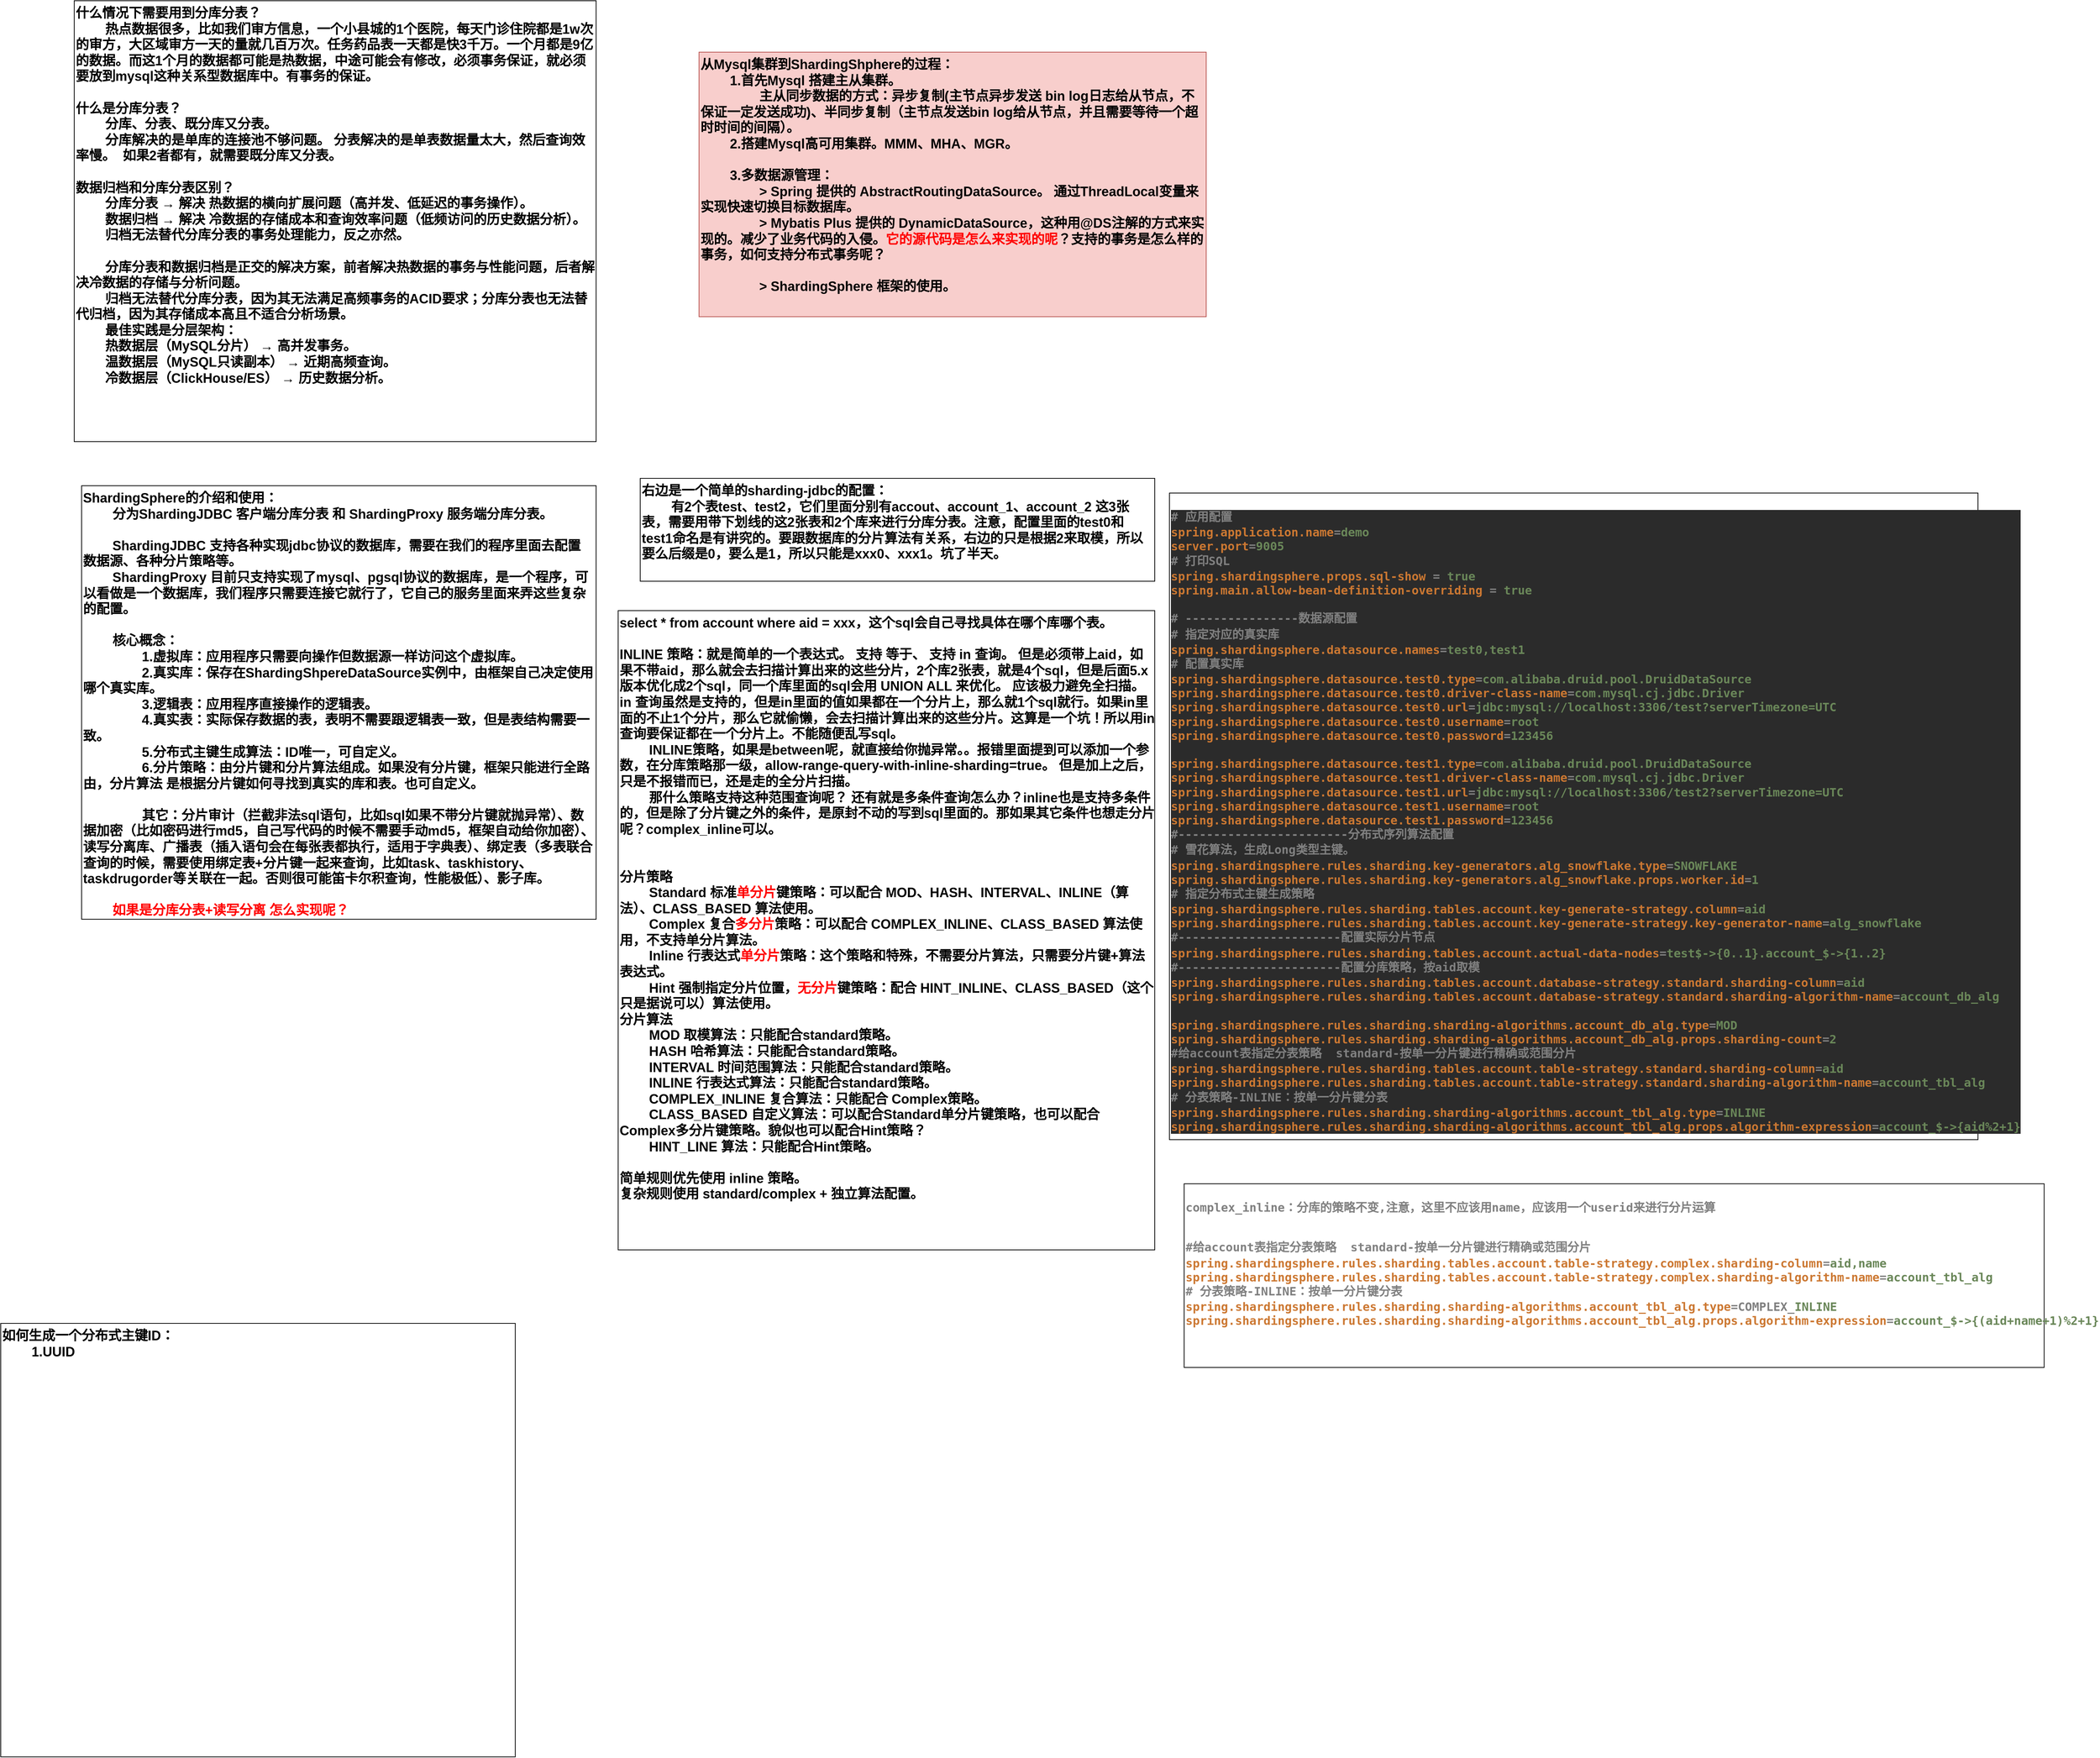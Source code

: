 <mxfile version="26.1.1">
  <diagram name="第 1 页" id="89eAlUvdY-vfsUuqKLdn">
    <mxGraphModel dx="1997" dy="1026" grid="1" gridSize="10" guides="1" tooltips="1" connect="1" arrows="1" fold="1" page="1" pageScale="1" pageWidth="827" pageHeight="1169" math="0" shadow="0">
      <root>
        <mxCell id="0" />
        <mxCell id="1" parent="0" />
        <mxCell id="RwhGDpmJjXARNoensnjg-1" value="什么情况下需要用到分库分表？&lt;div&gt;&lt;span style=&quot;white-space: pre;&quot;&gt;&#x9;&lt;/span&gt;热点数据很多，比如我们审方信息，一个小县城的1个医院，每天门诊住院都是1w次的审方，大区域审方一天的量就几百万次。任务药品表一天都是快3千万。一个月都是9亿的数据。而这1个月的数据都可能是热数据，中途可能会有修改，必须事务保证，就必须要放到mysql这种关系型数据库中。有事务的保证。&amp;nbsp;&lt;br&gt;&lt;/div&gt;&lt;div&gt;&lt;br&gt;&lt;/div&gt;&lt;div&gt;什么是分库分表？&lt;/div&gt;&lt;div&gt;&lt;span style=&quot;white-space: pre;&quot;&gt;&#x9;&lt;/span&gt;分库、分表、既分库又分表。&lt;br&gt;&lt;/div&gt;&lt;div&gt;&lt;span style=&quot;white-space: pre;&quot;&gt;&#x9;&lt;/span&gt;分库解决的是单库的连接池不够问题。 分表解决的是单表数据量太大，然后查询效率慢。&amp;nbsp; 如果2者都有，就需要既分库又分表。&lt;br&gt;&lt;/div&gt;&lt;div&gt;&lt;br&gt;&lt;/div&gt;&lt;div&gt;数据归档和分库分表区别？&lt;/div&gt;&lt;div&gt;&lt;span style=&quot;white-space: pre;&quot;&gt;&#x9;&lt;/span&gt;&lt;span style=&quot;background-color: transparent;&quot;&gt;分库分表​ → 解决 ​热数据的横向扩展问题​（高并发、低延迟的事务操作）。&lt;br&gt;​&lt;span style=&quot;white-space: pre;&quot;&gt;&#x9;&lt;/span&gt;数据归档​ → 解决 ​冷数据的存储成本和查询效率问题​（低频访问的历史数据分析）。&lt;br&gt;&lt;span style=&quot;white-space: pre;&quot;&gt;&#x9;&lt;/span&gt;归档无法替代分库分表的事务处理能力，反之亦然。&lt;/span&gt;&lt;br&gt;&lt;/div&gt;&lt;div&gt;&lt;span style=&quot;background-color: transparent;&quot;&gt;&lt;br&gt;&lt;/span&gt;&lt;/div&gt;&lt;div&gt;&lt;span style=&quot;background-color: transparent;&quot;&gt;&lt;span style=&quot;white-space: pre;&quot;&gt;&#x9;&lt;/span&gt;&lt;/span&gt;&lt;span style=&quot;background-color: transparent;&quot;&gt;分库分表和数据归档是正交的解决方案，前者解决热数据的事务与性能问题，后者解决冷数据的存储与分析问题。&lt;br&gt;​&lt;span style=&quot;white-space: pre;&quot;&gt;&#x9;&lt;/span&gt;归档无法替代分库分表，因为其无法满足高频事务的ACID要求；分库分表也无法替代归档，因为其存储成本高且不适合分析场景。&lt;br&gt;​&lt;span style=&quot;white-space: pre;&quot;&gt;&#x9;&lt;/span&gt;最佳实践是分层架构：&lt;br&gt;&lt;span style=&quot;white-space: pre;&quot;&gt;&#x9;&lt;/span&gt;热数据层（MySQL分片） → 高并发事务。&lt;br&gt;&lt;span style=&quot;white-space: pre;&quot;&gt;&#x9;&lt;/span&gt;温数据层（MySQL只读副本） → 近期高频查询。&lt;br&gt;&lt;span style=&quot;white-space: pre;&quot;&gt;&#x9;&lt;/span&gt;冷数据层（ClickHouse/ES） → 历史数据分析。&lt;/span&gt;&lt;/div&gt;&lt;div&gt;&lt;span style=&quot;background-color: transparent;&quot;&gt;&lt;br&gt;&lt;br&gt;&lt;/span&gt;&lt;/div&gt;" style="rounded=0;whiteSpace=wrap;html=1;fontSize=18;fontStyle=1;verticalAlign=top;align=left;" parent="1" vertex="1">
          <mxGeometry x="250" y="190" width="710" height="600" as="geometry" />
        </mxCell>
        <mxCell id="RwhGDpmJjXARNoensnjg-2" value="从Mysql集群到ShardingShphere的过程：&lt;div&gt;&lt;span style=&quot;white-space: pre;&quot;&gt;&#x9;&lt;/span&gt;1.首先Mysql 搭建主从集群。&lt;br&gt;&lt;/div&gt;&lt;div&gt;&lt;span style=&quot;white-space: pre;&quot;&gt;&#x9;&lt;/span&gt;&lt;span style=&quot;white-space: pre;&quot;&gt;&#x9;&lt;/span&gt;主从同步数据的方式：异步复制(主节点异步发送 bin log日志给从节点，不保证一定发送成功)、半同步复制（主节点发送bin log给从节点，并且需要等待一个超时时间的间隔）。&lt;br&gt;&lt;/div&gt;&lt;div&gt;&lt;span style=&quot;white-space: pre;&quot;&gt;&#x9;&lt;/span&gt;2.搭建Mysql高可用集群。MMM、MHA、MGR。&lt;/div&gt;&lt;div&gt;&lt;span style=&quot;white-space: pre;&quot;&gt;&#x9;&lt;/span&gt;&lt;br&gt;&lt;/div&gt;&lt;div&gt;&lt;span style=&quot;white-space: pre;&quot;&gt;&#x9;&lt;/span&gt;3.多数据源管理：&lt;br&gt;&lt;/div&gt;&lt;div&gt;&lt;span style=&quot;white-space: pre;&quot;&gt;&#x9;&lt;/span&gt;&lt;span style=&quot;white-space: pre;&quot;&gt;&#x9;&lt;/span&gt;&amp;gt; Spring 提供的 AbstractRoutingDataSource。 通过ThreadLocal变量来实现快速切换目标数据库。&lt;br&gt;&lt;/div&gt;&lt;div&gt;&lt;span style=&quot;white-space: pre;&quot;&gt;&#x9;&lt;/span&gt;&lt;span style=&quot;white-space: pre;&quot;&gt;&#x9;&lt;/span&gt;&amp;gt; Mybatis Plus 提供的 DynamicDataSource，这种用@DS注解的方式来实现的。减少了业务代码的入侵。&lt;font style=&quot;color: rgb(255, 0, 0);&quot;&gt;它的源代码是怎么来实现的呢&lt;/font&gt;？支持的事务是怎么样的事务，如何支持分布式事务呢？&lt;br&gt;&lt;/div&gt;&lt;div&gt;&lt;br&gt;&lt;/div&gt;&lt;div&gt;&lt;span style=&quot;white-space: pre;&quot;&gt;&#x9;&lt;/span&gt;&lt;span style=&quot;white-space: pre;&quot;&gt;&#x9;&lt;/span&gt;&amp;gt; ShardingSphere 框架的使用。&lt;br&gt;&lt;/div&gt;" style="rounded=0;whiteSpace=wrap;html=1;fontSize=18;fontStyle=1;verticalAlign=top;align=left;fillColor=#f8cecc;strokeColor=#b85450;" parent="1" vertex="1">
          <mxGeometry x="1100" y="260" width="690" height="360" as="geometry" />
        </mxCell>
        <mxCell id="RwhGDpmJjXARNoensnjg-3" value="&lt;div&gt;&lt;span style=&quot;background-color: transparent;&quot;&gt;ShardingSphere的介绍和使用：&lt;/span&gt;&lt;/div&gt;&lt;div&gt;&lt;span style=&quot;background-color: transparent;&quot;&gt;&lt;span style=&quot;white-space: pre;&quot;&gt;&#x9;&lt;/span&gt;分为ShardingJDBC 客户端分库分表 和 ShardingProxy 服务端分库分表。&lt;br&gt;&lt;/span&gt;&lt;/div&gt;&lt;div&gt;&lt;span style=&quot;background-color: transparent;&quot;&gt;&lt;br&gt;&lt;/span&gt;&lt;/div&gt;&lt;div&gt;&lt;span style=&quot;background-color: transparent;&quot;&gt;&lt;span style=&quot;white-space: pre;&quot;&gt;&#x9;&lt;/span&gt;ShardingJDBC 支持各种实现jdbc协议的数据库，需要在我们的程序里面去配置 数据源、各种分片策略等。&lt;/span&gt;&lt;/div&gt;&lt;div&gt;&lt;span style=&quot;background-color: transparent;&quot;&gt;&lt;span style=&quot;white-space: pre;&quot;&gt;&#x9;&lt;/span&gt;ShardingProxy 目前只支持实现了mysql、pgsql协议的数据库，是一个程序，可以看做是一个数据库，我们程序只需要连接它就行了，它自己的服务里面来弄这些复杂的配置。&lt;br&gt;&lt;/span&gt;&lt;/div&gt;&lt;div&gt;&lt;span style=&quot;background-color: transparent;&quot;&gt;&lt;br&gt;&lt;/span&gt;&lt;/div&gt;&lt;div&gt;&lt;span style=&quot;background-color: transparent;&quot;&gt;&lt;span style=&quot;white-space: pre;&quot;&gt;&#x9;&lt;/span&gt;核心概念：&lt;br&gt;&lt;/span&gt;&lt;/div&gt;&lt;div&gt;&lt;span style=&quot;background-color: transparent;&quot;&gt;&lt;span style=&quot;white-space: pre;&quot;&gt;&#x9;&lt;/span&gt;&lt;span style=&quot;white-space: pre;&quot;&gt;&#x9;&lt;/span&gt;1.虚拟库：应用程序只需要向操作但数据源一样访问这个虚拟库。&lt;br&gt;&lt;/span&gt;&lt;/div&gt;&lt;div&gt;&lt;span style=&quot;background-color: transparent;&quot;&gt;&lt;span style=&quot;white-space: pre;&quot;&gt;&#x9;&lt;/span&gt;&lt;span style=&quot;white-space: pre;&quot;&gt;&#x9;&lt;/span&gt;2.真实库：保存在ShardingShpereDataSource实例中，由框架自己决定使用哪个真实库。&lt;br&gt;&lt;/span&gt;&lt;/div&gt;&lt;div&gt;&lt;span style=&quot;background-color: transparent;&quot;&gt;&lt;span style=&quot;white-space: pre;&quot;&gt;&#x9;&lt;/span&gt;&lt;span style=&quot;white-space: pre;&quot;&gt;&#x9;&lt;/span&gt;3.逻辑表：应用程序直接操作的逻辑表。&lt;br&gt;&lt;/span&gt;&lt;/div&gt;&lt;div&gt;&lt;span style=&quot;background-color: transparent;&quot;&gt;&lt;span style=&quot;white-space: pre;&quot;&gt;&#x9;&lt;/span&gt;&lt;span style=&quot;white-space: pre;&quot;&gt;&#x9;&lt;/span&gt;4.真实表：实际保存数据的表，表明不需要跟逻辑表一致，但是表结构需要一致。&lt;br&gt;&lt;/span&gt;&lt;/div&gt;&lt;div&gt;&lt;span style=&quot;background-color: transparent;&quot;&gt;&lt;span style=&quot;white-space: pre;&quot;&gt;&#x9;&lt;/span&gt;&lt;span style=&quot;white-space: pre;&quot;&gt;&#x9;&lt;/span&gt;5.分布式主键生成算法：ID唯一，可自定义。&lt;br&gt;&lt;/span&gt;&lt;/div&gt;&lt;div&gt;&lt;span style=&quot;background-color: transparent;&quot;&gt;&lt;span style=&quot;white-space: pre;&quot;&gt;&#x9;&lt;/span&gt;&lt;span style=&quot;white-space: pre;&quot;&gt;&#x9;&lt;/span&gt;6.分片策略：由分片键和分片算法组成。如果没有分片键，框架只能进行全路由，分片算法 是根据分片键如何寻找到真实的库和表。也可自定义。&lt;br&gt;&lt;/span&gt;&lt;/div&gt;&lt;div&gt;&lt;span style=&quot;background-color: transparent;&quot;&gt;&lt;br&gt;&lt;/span&gt;&lt;/div&gt;&lt;div&gt;&lt;span style=&quot;background-color: transparent;&quot;&gt;&lt;span style=&quot;white-space: pre;&quot;&gt;&#x9;&lt;/span&gt;&lt;span style=&quot;white-space: pre;&quot;&gt;&#x9;&lt;/span&gt;其它：分片审计（拦截非法sql语句，比如sql如果不带分片键就抛异常）、数据加密（比如密码进行md5，自己写代码的时候不需要手动md5，框架自动给你加密）、读写分离库、广播表（插入语句会在每张表都执行，适用于字典表）、绑定表（多表联合查询的时候，需要使用绑定表+分片键一起来查询，比如task、taskhistory、taskdrugorder等关联在一起。否则很可能笛卡尔积查询，性能极低）、影子库。&lt;br&gt;&lt;/span&gt;&lt;/div&gt;&lt;div&gt;&lt;span style=&quot;background-color: transparent;&quot;&gt;&lt;br&gt;&lt;/span&gt;&lt;/div&gt;&lt;div&gt;&lt;span style=&quot;background-color: transparent;&quot;&gt;&lt;font style=&quot;color: rgb(255, 0, 0);&quot;&gt;&lt;span style=&quot;white-space: pre;&quot;&gt;&#x9;&lt;/span&gt;如果是分库分表+读写分离 怎么实现呢？&lt;/font&gt;&lt;br&gt;&lt;/span&gt;&lt;/div&gt;" style="rounded=0;whiteSpace=wrap;html=1;fontSize=18;fontStyle=1;verticalAlign=top;align=left;" parent="1" vertex="1">
          <mxGeometry x="260" y="850" width="700" height="590" as="geometry" />
        </mxCell>
        <mxCell id="g64Nd9Q6wCNAMY9zqfhi-1" value="&lt;div&gt;&lt;div style=&quot;background-color:#2b2b2b;color:#a9b7c6&quot;&gt;&lt;pre style=&quot;font-family:&#39;JetBrains Mono&#39;,monospace;font-size:12.0pt;&quot;&gt;&lt;span style=&quot;color:#808080;&quot;&gt;# &lt;/span&gt;&lt;span style=&quot;color:#808080;font-family:&#39;Courier New&#39;,monospace;&quot;&gt;应用配置&lt;br&gt;&lt;/span&gt;&lt;span style=&quot;color:#cc7832;&quot;&gt;spring.application.name&lt;/span&gt;&lt;span style=&quot;color:#808080;&quot;&gt;=&lt;/span&gt;&lt;span style=&quot;color:#6a8759;&quot;&gt;demo&lt;br&gt;&lt;/span&gt;&lt;span style=&quot;color:#cc7832;&quot;&gt;server.port&lt;/span&gt;&lt;span style=&quot;color:#808080;&quot;&gt;=&lt;/span&gt;&lt;span style=&quot;color:#6a8759;&quot;&gt;9005&lt;br&gt;&lt;/span&gt;&lt;span style=&quot;color:#808080;&quot;&gt;# &lt;/span&gt;&lt;span style=&quot;color:#808080;font-family:&#39;Courier New&#39;,monospace;&quot;&gt;打印&lt;/span&gt;&lt;span style=&quot;color:#808080;&quot;&gt;SQL&lt;br&gt;&lt;/span&gt;&lt;span style=&quot;color:#cc7832;&quot;&gt;spring.shardingsphere.props.sql-show &lt;/span&gt;&lt;span style=&quot;color:#808080;&quot;&gt;= &lt;/span&gt;&lt;span style=&quot;color:#6a8759;&quot;&gt;true&lt;br&gt;&lt;/span&gt;&lt;span style=&quot;color:#cc7832;&quot;&gt;spring.main.allow-bean-definition-overriding &lt;/span&gt;&lt;span style=&quot;color:#808080;&quot;&gt;= &lt;/span&gt;&lt;span style=&quot;color:#6a8759;&quot;&gt;true&lt;br&gt;&lt;/span&gt;&lt;span style=&quot;color:#6a8759;&quot;&gt;&lt;br&gt;&lt;/span&gt;&lt;span style=&quot;color:#808080;&quot;&gt;# ----------------&lt;/span&gt;&lt;span style=&quot;color:#808080;font-family:&#39;Courier New&#39;,monospace;&quot;&gt;数据源配置&lt;br&gt;&lt;/span&gt;&lt;span style=&quot;color:#808080;&quot;&gt;# &lt;/span&gt;&lt;span style=&quot;color:#808080;font-family:&#39;Courier New&#39;,monospace;&quot;&gt;指定对应的真实库&lt;br&gt;&lt;/span&gt;&lt;span style=&quot;color:#cc7832;&quot;&gt;spring.shardingsphere.datasource.names&lt;/span&gt;&lt;span style=&quot;color:#808080;&quot;&gt;=&lt;/span&gt;&lt;span style=&quot;color:#6a8759;&quot;&gt;test0,test1&lt;br&gt;&lt;/span&gt;&lt;span style=&quot;color:#808080;&quot;&gt;# &lt;/span&gt;&lt;span style=&quot;color:#808080;font-family:&#39;Courier New&#39;,monospace;&quot;&gt;配置真实库&lt;br&gt;&lt;/span&gt;&lt;span style=&quot;color:#cc7832;&quot;&gt;spring.shardingsphere.datasource.test0.type&lt;/span&gt;&lt;span style=&quot;color:#808080;&quot;&gt;=&lt;/span&gt;&lt;span style=&quot;color:#6a8759;&quot;&gt;com.alibaba.druid.pool.DruidDataSource&lt;br&gt;&lt;/span&gt;&lt;span style=&quot;color:#cc7832;&quot;&gt;spring.shardingsphere.datasource.test0.driver-class-name&lt;/span&gt;&lt;span style=&quot;color:#808080;&quot;&gt;=&lt;/span&gt;&lt;span style=&quot;color:#6a8759;&quot;&gt;com.mysql.cj.jdbc.Driver&lt;br&gt;&lt;/span&gt;&lt;span style=&quot;color:#cc7832;&quot;&gt;spring.shardingsphere.datasource.test0.url&lt;/span&gt;&lt;span style=&quot;color:#808080;&quot;&gt;=&lt;/span&gt;&lt;span style=&quot;color:#6a8759;&quot;&gt;jdbc:mysql://localhost:3306/test?serverTimezone=UTC&lt;br&gt;&lt;/span&gt;&lt;span style=&quot;color:#cc7832;&quot;&gt;spring.shardingsphere.datasource.test0.username&lt;/span&gt;&lt;span style=&quot;color:#808080;&quot;&gt;=&lt;/span&gt;&lt;span style=&quot;color:#6a8759;&quot;&gt;root&lt;br&gt;&lt;/span&gt;&lt;span style=&quot;color:#cc7832;&quot;&gt;spring.shardingsphere.datasource.test0.password&lt;/span&gt;&lt;span style=&quot;color:#808080;&quot;&gt;=&lt;/span&gt;&lt;span style=&quot;color:#6a8759;&quot;&gt;123456&lt;br&gt;&lt;/span&gt;&lt;span style=&quot;color:#6a8759;&quot;&gt;&lt;br&gt;&lt;/span&gt;&lt;span style=&quot;color:#cc7832;&quot;&gt;spring.shardingsphere.datasource.test1.type&lt;/span&gt;&lt;span style=&quot;color:#808080;&quot;&gt;=&lt;/span&gt;&lt;span style=&quot;color:#6a8759;&quot;&gt;com.alibaba.druid.pool.DruidDataSource&lt;br&gt;&lt;/span&gt;&lt;span style=&quot;color:#cc7832;&quot;&gt;spring.shardingsphere.datasource.test1.driver-class-name&lt;/span&gt;&lt;span style=&quot;color:#808080;&quot;&gt;=&lt;/span&gt;&lt;span style=&quot;color:#6a8759;&quot;&gt;com.mysql.cj.jdbc.Driver&lt;br&gt;&lt;/span&gt;&lt;span style=&quot;color:#cc7832;&quot;&gt;spring.shardingsphere.datasource.test1.url&lt;/span&gt;&lt;span style=&quot;color:#808080;&quot;&gt;=&lt;/span&gt;&lt;span style=&quot;color:#6a8759;&quot;&gt;jdbc:mysql://localhost:3306/test2?serverTimezone=UTC&lt;br&gt;&lt;/span&gt;&lt;span style=&quot;color:#cc7832;&quot;&gt;spring.shardingsphere.datasource.test1.username&lt;/span&gt;&lt;span style=&quot;color:#808080;&quot;&gt;=&lt;/span&gt;&lt;span style=&quot;color:#6a8759;&quot;&gt;root&lt;br&gt;&lt;/span&gt;&lt;span style=&quot;color:#cc7832;&quot;&gt;spring.shardingsphere.datasource.test1.password&lt;/span&gt;&lt;span style=&quot;color:#808080;&quot;&gt;=&lt;/span&gt;&lt;span style=&quot;color:#6a8759;&quot;&gt;123456&lt;br&gt;&lt;/span&gt;&lt;span style=&quot;color:#808080;&quot;&gt;#------------------------&lt;/span&gt;&lt;span style=&quot;color:#808080;font-family:&#39;Courier New&#39;,monospace;&quot;&gt;分布式序列算法配置&lt;br&gt;&lt;/span&gt;&lt;span style=&quot;color:#808080;&quot;&gt;# &lt;/span&gt;&lt;span style=&quot;color:#808080;font-family:&#39;Courier New&#39;,monospace;&quot;&gt;雪花算法，生成&lt;/span&gt;&lt;span style=&quot;color:#808080;&quot;&gt;Long&lt;/span&gt;&lt;span style=&quot;color:#808080;font-family:&#39;Courier New&#39;,monospace;&quot;&gt;类型主键。&lt;br&gt;&lt;/span&gt;&lt;span style=&quot;color:#cc7832;&quot;&gt;spring.shardingsphere.rules.sharding.key-generators.alg_snowflake.type&lt;/span&gt;&lt;span style=&quot;color:#808080;&quot;&gt;=&lt;/span&gt;&lt;span style=&quot;color:#6a8759;&quot;&gt;SNOWFLAKE&lt;br&gt;&lt;/span&gt;&lt;span style=&quot;color:#cc7832;&quot;&gt;spring.shardingsphere.rules.sharding.key-generators.alg_snowflake.props.worker.id&lt;/span&gt;&lt;span style=&quot;color:#808080;&quot;&gt;=&lt;/span&gt;&lt;span style=&quot;color:#6a8759;&quot;&gt;1&lt;br&gt;&lt;/span&gt;&lt;span style=&quot;color:#808080;&quot;&gt;# &lt;/span&gt;&lt;span style=&quot;color:#808080;font-family:&#39;Courier New&#39;,monospace;&quot;&gt;指定分布式主键生成策略&lt;br&gt;&lt;/span&gt;&lt;span style=&quot;color:#cc7832;&quot;&gt;spring.shardingsphere.rules.sharding.tables.account.key-generate-strategy.column&lt;/span&gt;&lt;span style=&quot;color:#808080;&quot;&gt;=&lt;/span&gt;&lt;span style=&quot;color:#6a8759;&quot;&gt;aid&lt;br&gt;&lt;/span&gt;&lt;span style=&quot;color:#cc7832;&quot;&gt;spring.shardingsphere.rules.sharding.tables.account.key-generate-strategy.key-generator-name&lt;/span&gt;&lt;span style=&quot;color:#808080;&quot;&gt;=&lt;/span&gt;&lt;span style=&quot;color:#6a8759;&quot;&gt;alg_snowflake&lt;br&gt;&lt;/span&gt;&lt;span style=&quot;color:#808080;&quot;&gt;#-----------------------&lt;/span&gt;&lt;span style=&quot;color:#808080;font-family:&#39;Courier New&#39;,monospace;&quot;&gt;配置实际分片节点&lt;br&gt;&lt;/span&gt;&lt;span style=&quot;color:#cc7832;&quot;&gt;spring.shardingsphere.rules.sharding.tables.account.actual-data-nodes&lt;/span&gt;&lt;span style=&quot;color:#808080;&quot;&gt;=&lt;/span&gt;&lt;span style=&quot;color:#6a8759;&quot;&gt;test$-&amp;gt;{0..1}.account_$-&amp;gt;{1..2}&lt;br&gt;&lt;/span&gt;&lt;span style=&quot;color:#808080;&quot;&gt;#-----------------------&lt;/span&gt;&lt;span style=&quot;color:#808080;font-family:&#39;Courier New&#39;,monospace;&quot;&gt;配置分库策略，按&lt;/span&gt;&lt;span style=&quot;color:#808080;&quot;&gt;aid&lt;/span&gt;&lt;span style=&quot;color:#808080;font-family:&#39;Courier New&#39;,monospace;&quot;&gt;取模&lt;br&gt;&lt;/span&gt;&lt;span style=&quot;color:#cc7832;&quot;&gt;spring.shardingsphere.rules.sharding.tables.account.database-strategy.standard.sharding-column&lt;/span&gt;&lt;span style=&quot;color:#808080;&quot;&gt;=&lt;/span&gt;&lt;span style=&quot;color:#6a8759;&quot;&gt;aid&lt;br&gt;&lt;/span&gt;&lt;span style=&quot;color:#cc7832;&quot;&gt;spring.shardingsphere.rules.sharding.tables.account.database-strategy.standard.sharding-algorithm-name&lt;/span&gt;&lt;span style=&quot;color:#808080;&quot;&gt;=&lt;/span&gt;&lt;span style=&quot;color:#6a8759;&quot;&gt;account_db_alg&lt;br&gt;&lt;/span&gt;&lt;span style=&quot;color:#6a8759;&quot;&gt;&lt;br&gt;&lt;/span&gt;&lt;span style=&quot;color:#cc7832;&quot;&gt;spring.shardingsphere.rules.sharding.sharding-algorithms.account_db_alg.type&lt;/span&gt;&lt;span style=&quot;color:#808080;&quot;&gt;=&lt;/span&gt;&lt;span style=&quot;color:#6a8759;&quot;&gt;MOD&lt;br&gt;&lt;/span&gt;&lt;span style=&quot;color:#cc7832;&quot;&gt;spring.shardingsphere.rules.sharding.sharding-algorithms.account_db_alg.props.sharding-count&lt;/span&gt;&lt;span style=&quot;color:#808080;&quot;&gt;=&lt;/span&gt;&lt;span style=&quot;color:#6a8759;&quot;&gt;2&lt;br&gt;&lt;/span&gt;&lt;span style=&quot;color:#808080;&quot;&gt;#&lt;/span&gt;&lt;span style=&quot;color:#808080;font-family:&#39;Courier New&#39;,monospace;&quot;&gt;给&lt;/span&gt;&lt;span style=&quot;color:#808080;&quot;&gt;account&lt;/span&gt;&lt;span style=&quot;color:#808080;font-family:&#39;Courier New&#39;,monospace;&quot;&gt;表指定分表策略&lt;/span&gt;&lt;span style=&quot;color:#808080;&quot;&gt;  standard-&lt;/span&gt;&lt;span style=&quot;color:#808080;font-family:&#39;Courier New&#39;,monospace;&quot;&gt;按单一分片键进行精确或范围分片&lt;br&gt;&lt;/span&gt;&lt;span style=&quot;color:#cc7832;&quot;&gt;spring.shardingsphere.rules.sharding.tables.account.table-strategy.standard.sharding-column&lt;/span&gt;&lt;span style=&quot;color:#808080;&quot;&gt;=&lt;/span&gt;&lt;span style=&quot;color:#6a8759;&quot;&gt;aid&lt;br&gt;&lt;/span&gt;&lt;span style=&quot;color:#cc7832;&quot;&gt;spring.shardingsphere.rules.sharding.tables.account.table-strategy.standard.sharding-algorithm-name&lt;/span&gt;&lt;span style=&quot;color:#808080;&quot;&gt;=&lt;/span&gt;&lt;span style=&quot;color:#6a8759;&quot;&gt;account_tbl_alg&lt;br&gt;&lt;/span&gt;&lt;span style=&quot;color:#808080;&quot;&gt;# &lt;/span&gt;&lt;span style=&quot;color:#808080;font-family:&#39;Courier New&#39;,monospace;&quot;&gt;分表策略&lt;/span&gt;&lt;span style=&quot;color:#808080;&quot;&gt;-INLINE&lt;/span&gt;&lt;span style=&quot;color:#808080;font-family:&#39;Courier New&#39;,monospace;&quot;&gt;：按单一分片键分表&lt;br&gt;&lt;/span&gt;&lt;span style=&quot;color:#cc7832;&quot;&gt;spring.shardingsphere.rules.sharding.sharding-algorithms.account_tbl_alg.type&lt;/span&gt;&lt;span style=&quot;color:#808080;&quot;&gt;=&lt;/span&gt;&lt;span style=&quot;color:#6a8759;&quot;&gt;INLINE&lt;br&gt;&lt;/span&gt;&lt;span style=&quot;color:#cc7832;&quot;&gt;spring.shardingsphere.rules.sharding.sharding-algorithms.account_tbl_alg.props.algorithm-expression&lt;/span&gt;&lt;span style=&quot;color:#808080;&quot;&gt;=&lt;/span&gt;&lt;span style=&quot;color:#6a8759;&quot;&gt;account_$-&amp;gt;{aid%2+1}&lt;/span&gt;&lt;/pre&gt;&lt;/div&gt;&lt;/div&gt;" style="rounded=0;whiteSpace=wrap;html=1;fontSize=18;fontStyle=1;verticalAlign=top;align=left;" parent="1" vertex="1">
          <mxGeometry x="1740" y="860" width="1100" height="880" as="geometry" />
        </mxCell>
        <mxCell id="g64Nd9Q6wCNAMY9zqfhi-2" value="右边是一个简单的sharding-jdbc的配置：&lt;div&gt;&lt;span style=&quot;white-space: pre;&quot;&gt;&#x9;&lt;/span&gt;有2个表test、test2，它们里面分别有accout、account_1、account_2 这3张表，需要用带下划线的这2张表和2个库来进行分库分表。注意，配置里面的test0和test1命名是有讲究的。要跟数据库的分片算法有关系，右边的只是根据2来取模，所以要么后缀是0，要么是1，所以只能是xxx0、xxx1。坑了半天。&lt;br&gt;&lt;/div&gt;" style="rounded=0;whiteSpace=wrap;html=1;fontSize=18;fontStyle=1;verticalAlign=top;align=left;" parent="1" vertex="1">
          <mxGeometry x="1020" y="840" width="700" height="140" as="geometry" />
        </mxCell>
        <mxCell id="IS5SeAK-RxhiQx-ziOcB-1" value="&lt;div&gt;select * from account where aid = xxx，这个sql会自己寻找具体在哪个库哪个表。&lt;/div&gt;&lt;div&gt;&lt;br&gt;&lt;/div&gt;&lt;div&gt;INLINE 策略：就是简单的一个表达式。 支持 等于、 支持 in 查询。 但是必须带上aid，如果不带aid，那么就会去扫描计算出来的这些分片，2个库2张表，就是4个sql，但是后面5.x版本优化成2个sql，同一个库里面的sql会用 UNION ALL 来优化。 应该极力避免全扫描。 in 查询虽然是支持的，但是in里面的值如果都在一个分片上，那么就1个sql就行。如果in里面的不止1个分片，那么它就偷懒，会去扫描计算出来的这些分片。这算是一个坑！所以用in查询要保证都在一个分片上。不能随便乱写sql。&lt;/div&gt;&lt;div&gt;&lt;span style=&quot;white-space: pre;&quot;&gt;&#x9;&lt;/span&gt;INLINE策略，如果是between呢，就直接给你抛异常。。报错里面提到可以添加一个参数，在分库策略那一级，allow-range-query-with-inline-sharding=true。 但是加上之后，只是不报错而已，还是走的全分片扫描。&lt;br&gt;&lt;/div&gt;&lt;div&gt;&lt;span style=&quot;white-space: pre;&quot;&gt;&#x9;&lt;/span&gt;那什么策略支持这种范围查询呢？ 还有就是多条件查询怎么办？inline也是支持多条件的，但是除了分片键之外的条件，是原封不动的写到sql里面的。那如果其它条件也想走分片呢？complex_inline可以。&lt;br&gt;&lt;/div&gt;&lt;div&gt;&lt;span style=&quot;white-space: pre;&quot;&gt;&#x9;&lt;/span&gt;&lt;br&gt;&lt;/div&gt;&lt;div&gt;&lt;br&gt;&lt;/div&gt;&lt;div&gt;分片策略&lt;/div&gt;&lt;div&gt;&lt;span style=&quot;white-space: pre;&quot;&gt;&#x9;&lt;/span&gt;Standard 标准&lt;font style=&quot;color: rgb(255, 0, 0);&quot;&gt;单分片&lt;/font&gt;键策略：可以配合&amp;nbsp;MOD、HASH、INTERVAL、INLINE（算法）、CLASS_BASED 算法使用。&lt;br&gt;&lt;/div&gt;&lt;div&gt;&lt;span style=&quot;white-space: pre;&quot;&gt;&#x9;&lt;/span&gt;Complex 复合&lt;font style=&quot;color: rgb(255, 0, 0);&quot;&gt;多分片&lt;/font&gt;策略：可以配合&amp;nbsp;COMPLEX_INLINE、CLASS_BASED 算法使用，不支持单分片算法。&lt;br&gt;&lt;/div&gt;&lt;div&gt;&lt;span style=&quot;white-space: pre;&quot;&gt;&#x9;&lt;/span&gt;Inline 行表达式&lt;font style=&quot;color: rgb(255, 0, 0);&quot;&gt;单分片&lt;/font&gt;策略：这个策略和特殊，不需要分片算法，只需要分片键+算法表达式。&lt;br&gt;&lt;/div&gt;&lt;div&gt;&lt;span style=&quot;white-space: pre;&quot;&gt;&#x9;&lt;/span&gt;Hint 强制指定分片位置，&lt;font style=&quot;color: rgb(255, 0, 0);&quot;&gt;无分片&lt;/font&gt;键策略：配合&amp;nbsp;HINT_INLINE、CLASS_BASED（这个只是据说可以）算法使用。&lt;br&gt;&lt;/div&gt;&lt;div&gt;分片算法&lt;/div&gt;&lt;div&gt;&lt;span style=&quot;white-space: pre;&quot;&gt;&#x9;&lt;/span&gt;MOD 取模算法：只能配合standard策略。&lt;br&gt;&lt;/div&gt;&lt;div&gt;&lt;span style=&quot;white-space: pre;&quot;&gt;&#x9;&lt;/span&gt;HASH 哈希算法&lt;span style=&quot;background-color: transparent; color: light-dark(rgb(0, 0, 0), rgb(255, 255, 255));&quot;&gt;：只能配合standard策略。&lt;/span&gt;&lt;br&gt;&lt;/div&gt;&lt;div&gt;&lt;span style=&quot;white-space: pre;&quot;&gt;&#x9;&lt;/span&gt;INTERVAL 时间范围算法&lt;span style=&quot;background-color: transparent; color: light-dark(rgb(0, 0, 0), rgb(255, 255, 255));&quot;&gt;：只能配合standard策略。&lt;/span&gt;&lt;br&gt;&lt;/div&gt;&lt;div&gt;&lt;span style=&quot;white-space: pre;&quot;&gt;&#x9;&lt;/span&gt;INLINE 行表达式算法：&lt;span style=&quot;background-color: transparent; color: light-dark(rgb(0, 0, 0), rgb(255, 255, 255));&quot;&gt;只能配合standard策略。&lt;/span&gt;&lt;br&gt;&lt;/div&gt;&lt;div&gt;&lt;span style=&quot;white-space: pre;&quot;&gt;&#x9;&lt;/span&gt;COMPLEX_INLINE 复合算法：只能配合 Complex策略。&lt;br&gt;&lt;/div&gt;&lt;div&gt;&lt;span style=&quot;white-space: pre;&quot;&gt;&#x9;&lt;/span&gt;CLASS_BASED 自定义算法：可以配合Standard单分片键策略，也可以配合Complex多分片键策略。貌似也可以配合Hint策略？&lt;br&gt;&lt;/div&gt;&lt;div&gt;&lt;span style=&quot;white-space: pre;&quot;&gt;&#x9;&lt;/span&gt;HINT_LINE 算法：只能配合Hint策略。&lt;br&gt;&lt;/div&gt;&lt;div&gt;&lt;br&gt;&lt;/div&gt;&lt;div&gt;&lt;div&gt;简单规则优先使用 inline 策略。&lt;/div&gt;&lt;div&gt;复杂规则使用 standard/complex + 独立算法配置。&lt;/div&gt;&lt;/div&gt;&lt;div&gt;&lt;span style=&quot;white-space: pre;&quot;&gt;&#x9;&lt;/span&gt;&lt;br&gt;&lt;/div&gt;" style="rounded=0;whiteSpace=wrap;html=1;fontSize=18;fontStyle=1;verticalAlign=top;align=left;" parent="1" vertex="1">
          <mxGeometry x="990" y="1020" width="730" height="870" as="geometry" />
        </mxCell>
        <mxCell id="hcxP66knWNozSNGNkHIm-1" value="&lt;pre style=&quot;font-family: &amp;quot;JetBrains Mono&amp;quot;, monospace; font-size: 12pt; color: rgb(169, 183, 198);&quot;&gt;&lt;span style=&quot;color: rgb(106, 135, 89);&quot;&gt;&lt;font color=&quot;#808080&quot;&gt;complex_inline：分库的策略不变,注意，这里不应该用name，应该用一个userid来进行分片运算&lt;/font&gt;&lt;/span&gt;&lt;/pre&gt;&lt;pre style=&quot;font-family: &amp;quot;JetBrains Mono&amp;quot;, monospace; font-size: 12pt; color: rgb(169, 183, 198);&quot;&gt;&lt;span style=&quot;color: rgb(106, 135, 89);&quot;&gt;&lt;font color=&quot;#808080&quot;&gt;&lt;br&gt;&lt;/font&gt;&lt;/span&gt;&lt;span style=&quot;color: rgb(128, 128, 128);&quot;&gt;#&lt;/span&gt;&lt;span style=&quot;color: rgb(128, 128, 128); font-family: &amp;quot;Courier New&amp;quot;, monospace;&quot;&gt;给&lt;/span&gt;&lt;span style=&quot;color: rgb(128, 128, 128);&quot;&gt;account&lt;/span&gt;&lt;span style=&quot;color: rgb(128, 128, 128); font-family: &amp;quot;Courier New&amp;quot;, monospace;&quot;&gt;表指定分表策略&lt;/span&gt;&lt;span style=&quot;color: rgb(128, 128, 128);&quot;&gt;  standard-&lt;/span&gt;&lt;span style=&quot;color: rgb(128, 128, 128); font-family: &amp;quot;Courier New&amp;quot;, monospace;&quot;&gt;按单一分片键进行精确或范围分片&lt;br&gt;&lt;/span&gt;&lt;span style=&quot;color: rgb(204, 120, 50);&quot;&gt;spring.shardingsphere.rules.sharding.tables.account.table-strategy.complex.sharding-column&lt;/span&gt;&lt;span style=&quot;color: rgb(128, 128, 128);&quot;&gt;=&lt;/span&gt;&lt;span style=&quot;color: rgb(106, 135, 89);&quot;&gt;aid,name&lt;br&gt;&lt;/span&gt;&lt;span style=&quot;color: rgb(204, 120, 50);&quot;&gt;spring.shardingsphere.rules.sharding.tables.account.table-strategy.complex.sharding-algorithm-name&lt;/span&gt;&lt;span style=&quot;color: rgb(128, 128, 128);&quot;&gt;=&lt;/span&gt;&lt;span style=&quot;color: rgb(106, 135, 89);&quot;&gt;account_tbl_alg&lt;br&gt;&lt;/span&gt;&lt;span style=&quot;color: rgb(128, 128, 128);&quot;&gt;# &lt;/span&gt;&lt;span style=&quot;color: rgb(128, 128, 128); font-family: &amp;quot;Courier New&amp;quot;, monospace;&quot;&gt;分表策略&lt;/span&gt;&lt;span style=&quot;color: rgb(128, 128, 128);&quot;&gt;-INLINE&lt;/span&gt;&lt;span style=&quot;color: rgb(128, 128, 128); font-family: &amp;quot;Courier New&amp;quot;, monospace;&quot;&gt;：按单一分片键分表&lt;br&gt;&lt;/span&gt;&lt;span style=&quot;color: rgb(204, 120, 50);&quot;&gt;spring.shardingsphere.rules.sharding.sharding-algorithms.account_tbl_alg.type&lt;/span&gt;&lt;span style=&quot;color: rgb(128, 128, 128);&quot;&gt;=COMPLEX_&lt;/span&gt;&lt;span style=&quot;color: rgb(106, 135, 89);&quot;&gt;INLINE&lt;br&gt;&lt;/span&gt;&lt;span style=&quot;color: rgb(204, 120, 50);&quot;&gt;spring.shardingsphere.rules.sharding.sharding-algorithms.account_tbl_alg.props.algorithm-expression&lt;/span&gt;&lt;span style=&quot;color: rgb(128, 128, 128);&quot;&gt;=&lt;/span&gt;&lt;span style=&quot;color: rgb(106, 135, 89);&quot;&gt;account_$-&amp;gt;{(aid+name+1)%2+1}&lt;/span&gt;&lt;/pre&gt;" style="rounded=0;whiteSpace=wrap;html=1;fontSize=18;fontStyle=1;verticalAlign=top;align=left;" parent="1" vertex="1">
          <mxGeometry x="1760" y="1800" width="1170" height="250" as="geometry" />
        </mxCell>
        <mxCell id="VetFn1tDSlxPkPBobqd1-1" value="如何生成一个分布式主键ID：&lt;div&gt;&lt;span style=&quot;white-space: pre;&quot;&gt;&#x9;&lt;/span&gt;1.UUID&lt;br&gt;&lt;/div&gt;&lt;div&gt;&lt;span style=&quot;white-space: pre;&quot;&gt;&#x9;&lt;/span&gt;&lt;br&gt;&lt;/div&gt;" style="rounded=0;whiteSpace=wrap;html=1;fontSize=18;fontStyle=1;verticalAlign=top;align=left;" vertex="1" parent="1">
          <mxGeometry x="150" y="1990" width="700" height="590" as="geometry" />
        </mxCell>
      </root>
    </mxGraphModel>
  </diagram>
</mxfile>
